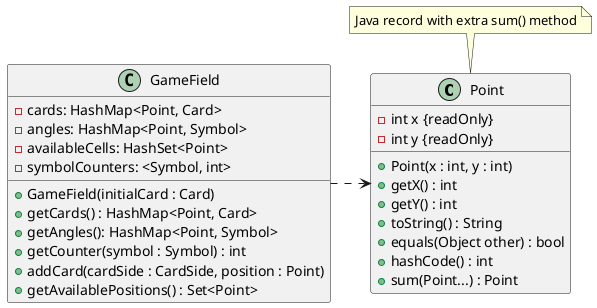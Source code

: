 @startuml
skinparam nodesep 40
skinparam ranksep 30
!startsub GAMEFIELD
class Point
{
    - int x {readOnly}
    - int y {readOnly}
    + Point(x : int, y : int)
    + getX() : int
    + getY() : int
    + toString() : String
    + equals(Object other) : bool
    + hashCode() : int
    + sum(Point...) : Point
}

note "Java record with extra sum() method" as N1
N1 .. Point

class GameField{
    - cards: HashMap<Point, Card>
    - angles: HashMap<Point, Symbol>
    - availableCells: HashSet<Point>
    - symbolCounters: <Symbol, int>

    + GameField(initialCard : Card)
    + getCards() : HashMap<Point, Card>
    + getAngles(): HashMap<Point, Symbol>
    + getCounter(symbol : Symbol) : int
    + addCard(cardSide : CardSide, position : Point)
    + getAvailablePositions() : Set<Point>
}
GameField .r..> Point
!endsub



@enduml
